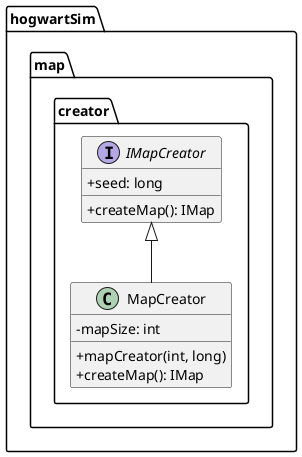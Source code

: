 @startuml
'https://plantuml.com/class-diagram

skinparam classAttributeIconSize 0

package hogwartSim.map.creator{
    interface IMapCreator{
        +createMap(): IMap
        +seed: long
    }
    class MapCreator{
        -mapSize: int

    +mapCreator(int, long)
    +createMap(): IMap
    }
IMapCreator <|-- MapCreator
}

@enduml